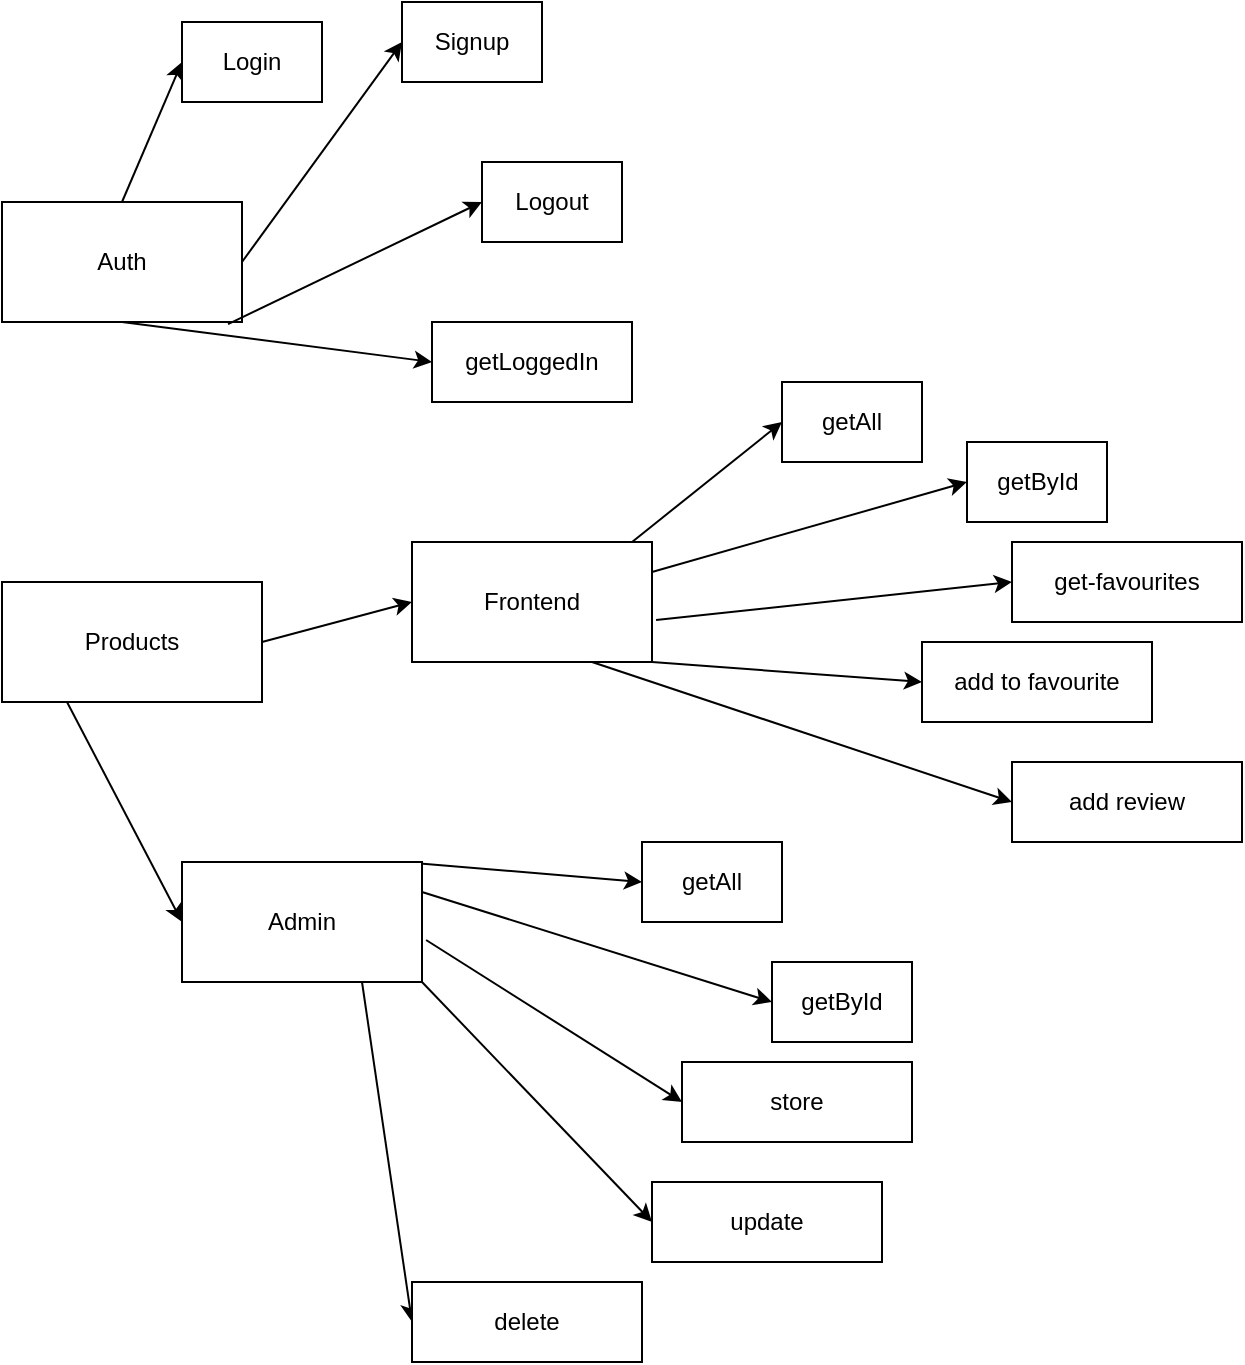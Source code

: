 <mxfile>
    <diagram id="dpWzsErzNEyglBOkZelH" name="Page-1">
        <mxGraphModel dx="1125" dy="787" grid="1" gridSize="10" guides="1" tooltips="1" connect="1" arrows="1" fold="1" page="1" pageScale="1" pageWidth="850" pageHeight="1100" math="0" shadow="0">
            <root>
                <mxCell id="0"/>
                <mxCell id="1" parent="0"/>
                <mxCell id="7" style="edgeStyle=none;html=1;exitX=0.5;exitY=0;exitDx=0;exitDy=0;entryX=0;entryY=0.5;entryDx=0;entryDy=0;" edge="1" parent="1" source="3" target="5">
                    <mxGeometry relative="1" as="geometry"/>
                </mxCell>
                <mxCell id="3" value="Auth" style="rounded=0;whiteSpace=wrap;html=1;" vertex="1" parent="1">
                    <mxGeometry x="10" y="110" width="120" height="60" as="geometry"/>
                </mxCell>
                <mxCell id="5" value="Login" style="rounded=0;whiteSpace=wrap;html=1;" vertex="1" parent="1">
                    <mxGeometry x="100" y="20" width="70" height="40" as="geometry"/>
                </mxCell>
                <mxCell id="8" style="edgeStyle=none;html=1;exitX=1;exitY=0.5;exitDx=0;exitDy=0;entryX=0;entryY=0.5;entryDx=0;entryDy=0;" edge="1" parent="1" target="9" source="3">
                    <mxGeometry relative="1" as="geometry">
                        <mxPoint x="145" y="160" as="sourcePoint"/>
                    </mxGeometry>
                </mxCell>
                <mxCell id="9" value="Signup" style="rounded=0;whiteSpace=wrap;html=1;" vertex="1" parent="1">
                    <mxGeometry x="210" y="10" width="70" height="40" as="geometry"/>
                </mxCell>
                <mxCell id="10" style="edgeStyle=none;html=1;exitX=0.942;exitY=1.017;exitDx=0;exitDy=0;entryX=0;entryY=0.5;entryDx=0;entryDy=0;exitPerimeter=0;" edge="1" parent="1" target="11" source="3">
                    <mxGeometry relative="1" as="geometry">
                        <mxPoint x="120" y="200" as="sourcePoint"/>
                    </mxGeometry>
                </mxCell>
                <mxCell id="11" value="Logout" style="rounded=0;whiteSpace=wrap;html=1;" vertex="1" parent="1">
                    <mxGeometry x="250" y="90" width="70" height="40" as="geometry"/>
                </mxCell>
                <mxCell id="12" style="edgeStyle=none;html=1;exitX=0.5;exitY=1;exitDx=0;exitDy=0;entryX=0;entryY=0.5;entryDx=0;entryDy=0;" edge="1" parent="1" target="13" source="3">
                    <mxGeometry relative="1" as="geometry">
                        <mxPoint x="50" y="310" as="sourcePoint"/>
                    </mxGeometry>
                </mxCell>
                <mxCell id="13" value="getLoggedIn" style="rounded=0;whiteSpace=wrap;html=1;" vertex="1" parent="1">
                    <mxGeometry x="225" y="170" width="100" height="40" as="geometry"/>
                </mxCell>
                <mxCell id="23" style="edgeStyle=none;html=1;entryX=0;entryY=0.5;entryDx=0;entryDy=0;exitX=0.917;exitY=0;exitDx=0;exitDy=0;exitPerimeter=0;" edge="1" parent="1" source="32" target="25">
                    <mxGeometry relative="1" as="geometry">
                        <mxPoint x="320" y="450" as="sourcePoint"/>
                    </mxGeometry>
                </mxCell>
                <mxCell id="33" style="edgeStyle=none;html=1;exitX=1;exitY=0.5;exitDx=0;exitDy=0;entryX=0;entryY=0.5;entryDx=0;entryDy=0;" edge="1" parent="1" source="24" target="32">
                    <mxGeometry relative="1" as="geometry"/>
                </mxCell>
                <mxCell id="24" value="Products" style="rounded=0;whiteSpace=wrap;html=1;" vertex="1" parent="1">
                    <mxGeometry x="10" y="300" width="130" height="60" as="geometry"/>
                </mxCell>
                <mxCell id="25" value="getAll" style="rounded=0;whiteSpace=wrap;html=1;" vertex="1" parent="1">
                    <mxGeometry x="400" y="200" width="70" height="40" as="geometry"/>
                </mxCell>
                <mxCell id="32" value="Frontend" style="rounded=0;whiteSpace=wrap;html=1;" vertex="1" parent="1">
                    <mxGeometry x="215" y="280" width="120" height="60" as="geometry"/>
                </mxCell>
                <mxCell id="34" style="edgeStyle=none;html=1;entryX=0;entryY=0.5;entryDx=0;entryDy=0;exitX=1;exitY=0.25;exitDx=0;exitDy=0;" edge="1" parent="1" target="35" source="32">
                    <mxGeometry relative="1" as="geometry">
                        <mxPoint x="365" y="540" as="sourcePoint"/>
                    </mxGeometry>
                </mxCell>
                <mxCell id="35" value="getById" style="rounded=0;whiteSpace=wrap;html=1;" vertex="1" parent="1">
                    <mxGeometry x="492.5" y="230" width="70" height="40" as="geometry"/>
                </mxCell>
                <mxCell id="36" style="edgeStyle=none;html=1;entryX=0;entryY=0.5;entryDx=0;entryDy=0;exitX=1.017;exitY=0.65;exitDx=0;exitDy=0;exitPerimeter=0;" edge="1" parent="1" target="37" source="32">
                    <mxGeometry relative="1" as="geometry">
                        <mxPoint x="320" y="520" as="sourcePoint"/>
                    </mxGeometry>
                </mxCell>
                <mxCell id="37" value="get-favourites" style="rounded=0;whiteSpace=wrap;html=1;" vertex="1" parent="1">
                    <mxGeometry x="515" y="280" width="115" height="40" as="geometry"/>
                </mxCell>
                <mxCell id="38" style="edgeStyle=none;html=1;entryX=0;entryY=0.5;entryDx=0;entryDy=0;exitX=1;exitY=1;exitDx=0;exitDy=0;" edge="1" parent="1" target="39" source="32">
                    <mxGeometry relative="1" as="geometry">
                        <mxPoint x="340" y="550" as="sourcePoint"/>
                    </mxGeometry>
                </mxCell>
                <mxCell id="39" value="add to favourite" style="rounded=0;whiteSpace=wrap;html=1;" vertex="1" parent="1">
                    <mxGeometry x="470" y="330" width="115" height="40" as="geometry"/>
                </mxCell>
                <mxCell id="40" style="edgeStyle=none;html=1;entryX=0;entryY=0.5;entryDx=0;entryDy=0;exitX=0.75;exitY=1;exitDx=0;exitDy=0;" edge="1" parent="1" target="41" source="32">
                    <mxGeometry relative="1" as="geometry">
                        <mxPoint x="280" y="570" as="sourcePoint"/>
                    </mxGeometry>
                </mxCell>
                <mxCell id="41" value="add review" style="rounded=0;whiteSpace=wrap;html=1;" vertex="1" parent="1">
                    <mxGeometry x="515" y="390" width="115" height="40" as="geometry"/>
                </mxCell>
                <mxCell id="52" style="edgeStyle=none;html=1;entryX=0;entryY=0.5;entryDx=0;entryDy=0;exitX=0.917;exitY=0;exitDx=0;exitDy=0;exitPerimeter=0;" edge="1" parent="1" source="55" target="54">
                    <mxGeometry relative="1" as="geometry">
                        <mxPoint x="230" y="630" as="sourcePoint"/>
                    </mxGeometry>
                </mxCell>
                <mxCell id="53" style="edgeStyle=none;html=1;exitX=0.25;exitY=1;exitDx=0;exitDy=0;entryX=0;entryY=0.5;entryDx=0;entryDy=0;" edge="1" parent="1" target="55" source="24">
                    <mxGeometry relative="1" as="geometry">
                        <mxPoint x="50" y="670" as="sourcePoint"/>
                    </mxGeometry>
                </mxCell>
                <mxCell id="54" value="getAll" style="rounded=0;whiteSpace=wrap;html=1;" vertex="1" parent="1">
                    <mxGeometry x="330" y="430" width="70" height="40" as="geometry"/>
                </mxCell>
                <mxCell id="55" value="Admin" style="rounded=0;whiteSpace=wrap;html=1;" vertex="1" parent="1">
                    <mxGeometry x="100" y="440" width="120" height="60" as="geometry"/>
                </mxCell>
                <mxCell id="56" style="edgeStyle=none;html=1;entryX=0;entryY=0.5;entryDx=0;entryDy=0;exitX=1;exitY=0.25;exitDx=0;exitDy=0;" edge="1" parent="1" source="55" target="57">
                    <mxGeometry relative="1" as="geometry">
                        <mxPoint x="275" y="720" as="sourcePoint"/>
                    </mxGeometry>
                </mxCell>
                <mxCell id="57" value="getById" style="rounded=0;whiteSpace=wrap;html=1;" vertex="1" parent="1">
                    <mxGeometry x="395" y="490" width="70" height="40" as="geometry"/>
                </mxCell>
                <mxCell id="58" style="edgeStyle=none;html=1;entryX=0;entryY=0.5;entryDx=0;entryDy=0;exitX=1.017;exitY=0.65;exitDx=0;exitDy=0;exitPerimeter=0;" edge="1" parent="1" source="55" target="59">
                    <mxGeometry relative="1" as="geometry">
                        <mxPoint x="230" y="700" as="sourcePoint"/>
                    </mxGeometry>
                </mxCell>
                <mxCell id="59" value="store" style="rounded=0;whiteSpace=wrap;html=1;" vertex="1" parent="1">
                    <mxGeometry x="350" y="540" width="115" height="40" as="geometry"/>
                </mxCell>
                <mxCell id="60" style="edgeStyle=none;html=1;entryX=0;entryY=0.5;entryDx=0;entryDy=0;exitX=1;exitY=1;exitDx=0;exitDy=0;" edge="1" parent="1" source="55" target="61">
                    <mxGeometry relative="1" as="geometry">
                        <mxPoint x="250" y="730" as="sourcePoint"/>
                    </mxGeometry>
                </mxCell>
                <mxCell id="61" value="update" style="rounded=0;whiteSpace=wrap;html=1;" vertex="1" parent="1">
                    <mxGeometry x="335.0" y="600" width="115" height="40" as="geometry"/>
                </mxCell>
                <mxCell id="62" style="edgeStyle=none;html=1;entryX=0;entryY=0.5;entryDx=0;entryDy=0;exitX=0.75;exitY=1;exitDx=0;exitDy=0;" edge="1" parent="1" source="55" target="63">
                    <mxGeometry relative="1" as="geometry">
                        <mxPoint x="190" y="750" as="sourcePoint"/>
                    </mxGeometry>
                </mxCell>
                <mxCell id="63" value="delete" style="rounded=0;whiteSpace=wrap;html=1;" vertex="1" parent="1">
                    <mxGeometry x="215.0" y="650" width="115" height="40" as="geometry"/>
                </mxCell>
            </root>
        </mxGraphModel>
    </diagram>
</mxfile>
